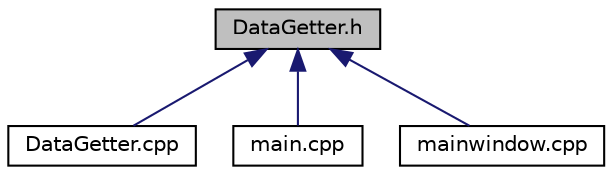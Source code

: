 digraph "DataGetter.h"
{
  edge [fontname="Helvetica",fontsize="10",labelfontname="Helvetica",labelfontsize="10"];
  node [fontname="Helvetica",fontsize="10",shape=record];
  Node11 [label="DataGetter.h",height=0.2,width=0.4,color="black", fillcolor="grey75", style="filled", fontcolor="black"];
  Node11 -> Node12 [dir="back",color="midnightblue",fontsize="10",style="solid",fontname="Helvetica"];
  Node12 [label="DataGetter.cpp",height=0.2,width=0.4,color="black", fillcolor="white", style="filled",URL="$DataGetter_8cpp.html",tooltip="program that gets the weather information we are using from an API "];
  Node11 -> Node13 [dir="back",color="midnightblue",fontsize="10",style="solid",fontname="Helvetica"];
  Node13 [label="main.cpp",height=0.2,width=0.4,color="black", fillcolor="white", style="filled",URL="$main_8cpp.html",tooltip="executes the compiler "];
  Node11 -> Node14 [dir="back",color="midnightblue",fontsize="10",style="solid",fontname="Helvetica"];
  Node14 [label="mainwindow.cpp",height=0.2,width=0.4,color="black", fillcolor="white", style="filled",URL="$mainwindow_8cpp.html",tooltip="The front end userface that displays weather information. "];
}
